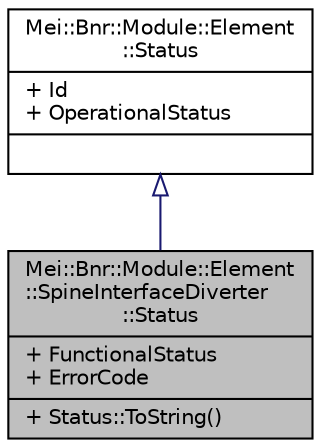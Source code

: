 digraph "Mei::Bnr::Module::Element::SpineInterfaceDiverter::Status"
{
  edge [fontname="Helvetica",fontsize="10",labelfontname="Helvetica",labelfontsize="10"];
  node [fontname="Helvetica",fontsize="10",shape=record];
  Node1 [label="{Mei::Bnr::Module::Element\l::SpineInterfaceDiverter\l::Status\n|+ FunctionalStatus\l+ ErrorCode\l|+ Status::ToString()\l}",height=0.2,width=0.4,color="black", fillcolor="grey75", style="filled", fontcolor="black"];
  Node2 -> Node1 [dir="back",color="midnightblue",fontsize="10",style="solid",arrowtail="onormal",fontname="Helvetica"];
  Node2 [label="{Mei::Bnr::Module::Element\l::Status\n|+ Id\l+ OperationalStatus\l|}",height=0.2,width=0.4,color="black", fillcolor="white", style="filled",URL="$a00080.html",tooltip="Element::Status "];
}
